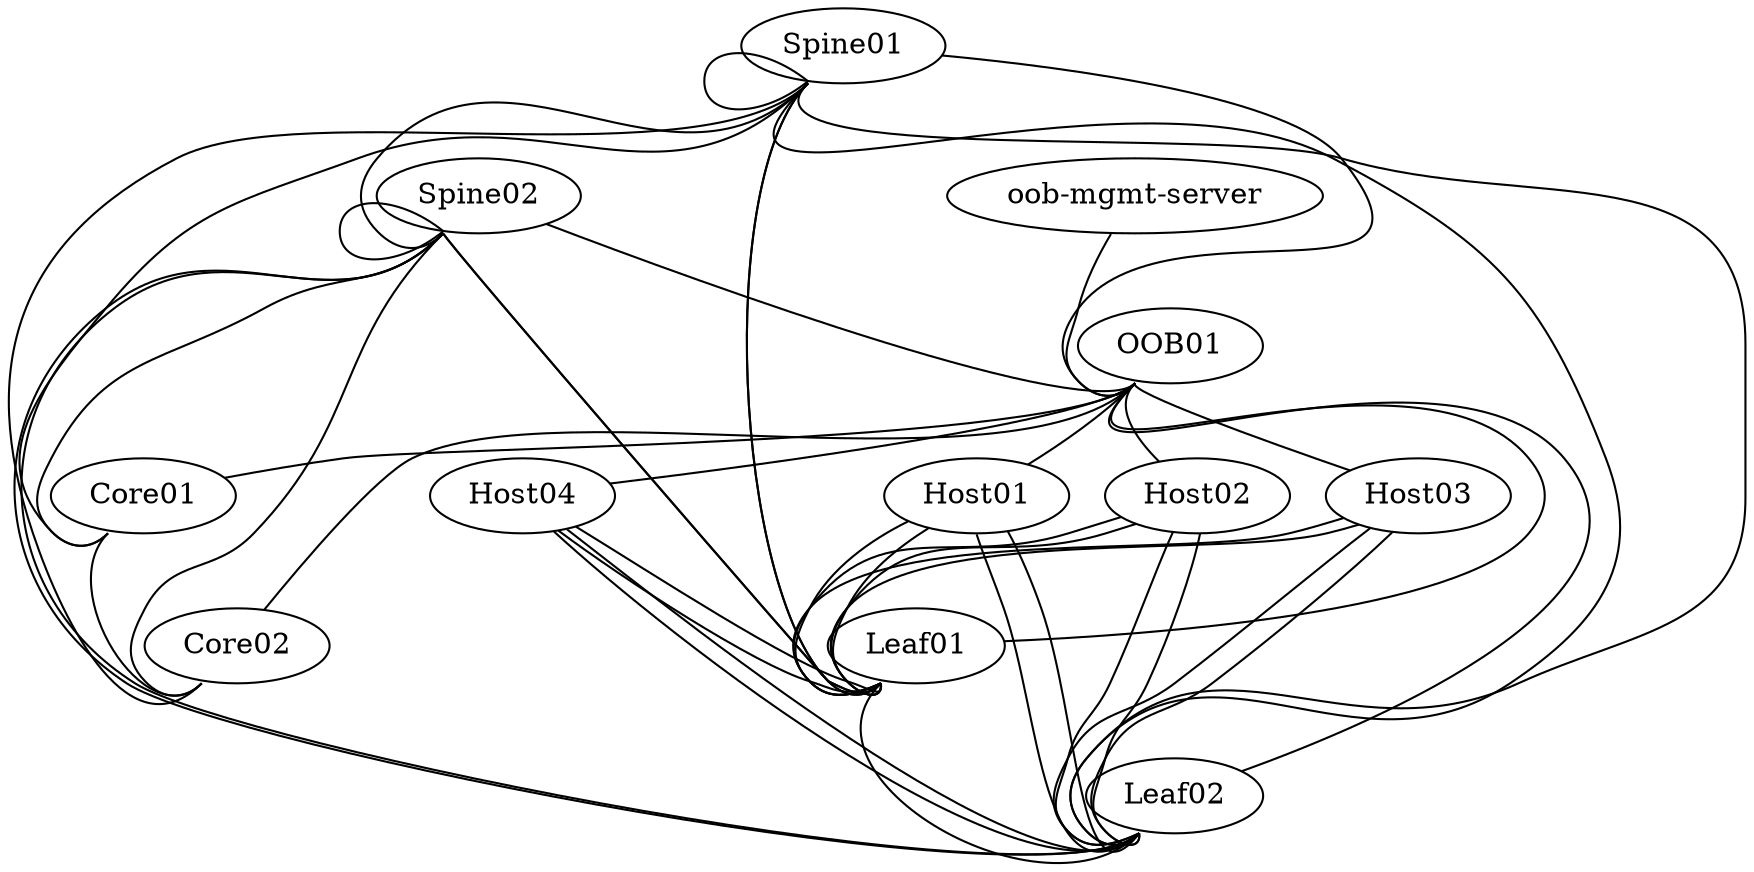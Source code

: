 graph dc1 {

 "Core01" [function="core" os="CumulusCommunity/cumulus-vx" memory="300" config="./helper_scripts/extra_switch_config.sh"]
 "Core02" [function="core" os="CumulusCommunity/cumulus-vx" memory="300" config="./helper_scripts/extra_switch_config.sh"]

 "Spine01" [function="spine" os="CumulusCommunity/cumulus-vx" memory="300" config="./helper_scripts/extra_switch_config.sh"]
 "Spine02" [function="spine" os="CumulusCommunity/cumulus-vx" memory="300" config="./helper_scripts/extra_switch_config.sh"]

 "Leaf01" [function="leaf" os="CumulusCommunity/cumulus-vx" memory="300" config="./helper_scripts/extra_switch_config.sh"]
 "Leaf02" [function="leaf" os="CumulusCommunity/cumulus-vx" memory="300" config="./helper_scripts/extra_switch_config.sh"]


 "Host01" [function="host" os="CumulusCommunity/cumulus-vx" memory="300" config="./helper_scripts/extra_host_config.sh"]
 "Host02" [function="host" os="CumulusCommunity/cumulus-vx" memory="300" config="./helper_scripts/extra_host_config.sh"]
 "Host03" [function="host" os="CumulusCommunity/cumulus-vx" memory="300" config="./helper_scripts/extra_host_config.sh"]
 "Host04" [function="host" os="CumulusCommunity/cumulus-vx" memory="300" config="./helper_scripts/extra_host_config.sh"]

 "OOB01" [function="oob" os="CumulusCommunity/cumulus-vx" memory="300" config="./helper_scripts/OOB_Switch_Config.sh"]
 "oob-mgmt-server" [function="oob-server" os="boxcutter/ubuntu1404" memory="400" ubuntu=True config="./helper_scripts/OOB_Mgmt_Config.sh"]

   "Core01":"swp48" -- "Core02":"swp48"

   "Spine01":"swp20" -- "Core01":"swp1"
   "Spine01":"swp21" -- "Core02":"swp1"
   "Spine02":"swp20" -- "Core01":"swp2"
   "Spine02":"swp21" -- "Core02":"swp2"

   "Spine01":"swp1" -- "Spine02":"swp1"
   "Spine01":"swp2" -- "Spine01":"swp3"
   "Spine02":"swp2" -- "Spine02":"swp3"

   "Spine01":"eth0" -- "OOB01":"swp1"
   "Spine02":"eth0" -- "OOB01":"swp2"

   "Leaf01":"swp43" -- "Spine01":"swp43"
   "Leaf01":"swp44" -- "Spine01":"swp44"
   "Leaf01":"swp45" -- "Spine02":"swp43"
   "Leaf01":"swp46" -- "Spine02":"swp44"

   "Leaf02":"swp43" -- "Spine01":"swp45"
   "Leaf02":"swp44" -- "Spine01":"swp46"
   "Leaf02":"swp45" -- "Spine02":"swp45"
   "Leaf02":"swp46" -- "Spine02":"swp56"

   "Leaf01":"swp48" -- "Leaf02":"swp48"

   "Leaf01":"eth0" -- "OOB01":"swp3"
   "Leaf02":"eth0" -- "OOB01":"swp4"

   "Host01":"eth0" -- "Leaf01":"swp1"
   "Host01":"eth1" -- "Leaf01":"swp2"
   "Host01":"eth2" -- "Leaf02":"swp1"
   "Host01":"eth3" -- "Leaf02":"swp2"

   "Host02":"eth0" -- "Leaf01":"swp5"
   "Host02":"eth1" -- "Leaf01":"swp6"
   "Host02":"eth2" -- "Leaf02":"swp5"
   "Host02":"eth3" -- "Leaf02":"swp6"

   "Host03":"eth0" -- "Leaf01":"swp9"
   "Host03":"eth1" -- "Leaf01":"swp10"
   "Host03":"eth2" -- "Leaf02":"swp9"
   "Host03":"eth3" -- "Leaf02":"swp10"

   "Host04":"eth0" -- "Leaf01":"swp13"
   "Host04":"eth1" -- "Leaf01":"swp14"
   "Host04":"eth2" -- "Leaf02":"swp13"
   "Host04":"eth3" -- "Leaf02":"swp14"
   
   "oob-mgmt-server":"eth1" -- "OOB01":"swp5"
   "OOB01":"swp6" -- "Core01":"eth0"
   "OOB01":"swp7" -- "Core02":"eth0"
   "OOB01":"swp8" -- "Host01":"eth4"
   "OOB01":"swp9" -- "Host02":"eth4"
   "OOB01":"swp10" -- "Host03":"eth4"
   "OOB01":"swp11" -- "Host04":"eth4"
   
}
